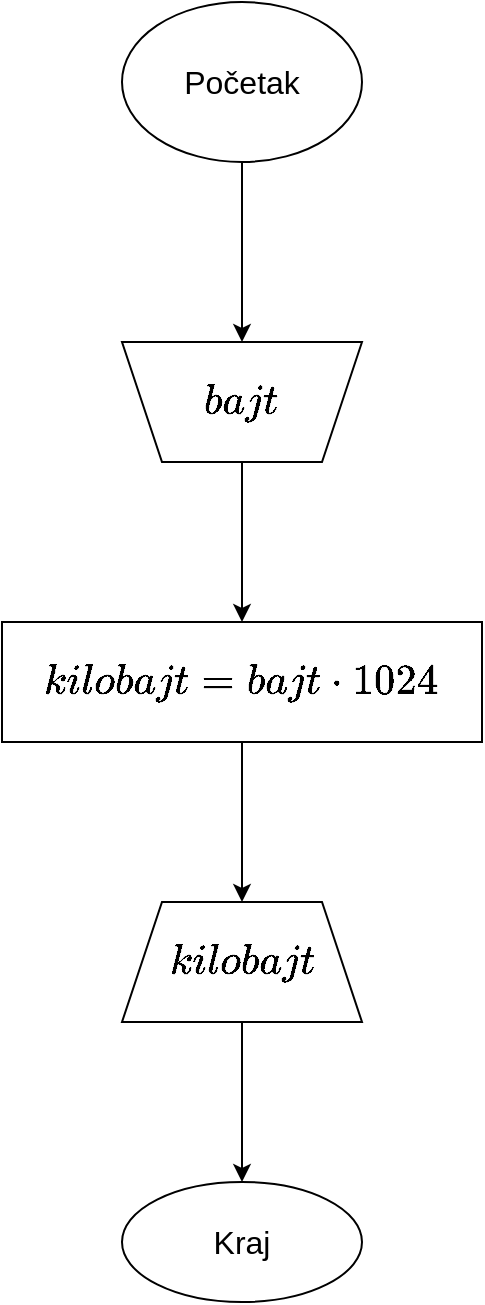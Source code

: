 <mxfile version="20.4.0" type="device"><diagram id="_iHwXUaYtwZsCwjKmLEc" name="Page-1"><mxGraphModel dx="907" dy="1104" grid="1" gridSize="10" guides="1" tooltips="1" connect="1" arrows="1" fold="1" page="1" pageScale="1" pageWidth="827" pageHeight="1169" math="1" shadow="0"><root><mxCell id="0"/><mxCell id="1" parent="0"/><mxCell id="fJSaVP7cuYiFDP0h_CSY-3" value="" style="edgeStyle=orthogonalEdgeStyle;rounded=0;orthogonalLoop=1;jettySize=auto;html=1;fontSize=16;" parent="1" source="fJSaVP7cuYiFDP0h_CSY-1" target="fJSaVP7cuYiFDP0h_CSY-2" edge="1"><mxGeometry relative="1" as="geometry"/></mxCell><mxCell id="fJSaVP7cuYiFDP0h_CSY-1" value="Početak" style="ellipse;whiteSpace=wrap;html=1;fontSize=16;" parent="1" vertex="1"><mxGeometry x="340" y="80" width="120" height="80" as="geometry"/></mxCell><mxCell id="fJSaVP7cuYiFDP0h_CSY-5" value="" style="edgeStyle=orthogonalEdgeStyle;rounded=0;orthogonalLoop=1;jettySize=auto;html=1;fontSize=18;" parent="1" source="fJSaVP7cuYiFDP0h_CSY-2" target="fJSaVP7cuYiFDP0h_CSY-4" edge="1"><mxGeometry relative="1" as="geometry"/></mxCell><mxCell id="fJSaVP7cuYiFDP0h_CSY-2" value="`bajt`" style="shape=trapezoid;perimeter=trapezoidPerimeter;whiteSpace=wrap;html=1;fixedSize=1;direction=west;fontSize=18;" parent="1" vertex="1"><mxGeometry x="340" y="250" width="120" height="60" as="geometry"/></mxCell><mxCell id="fJSaVP7cuYiFDP0h_CSY-7" value="" style="edgeStyle=orthogonalEdgeStyle;rounded=0;orthogonalLoop=1;jettySize=auto;html=1;fontSize=18;" parent="1" source="fJSaVP7cuYiFDP0h_CSY-4" target="fJSaVP7cuYiFDP0h_CSY-6" edge="1"><mxGeometry relative="1" as="geometry"/></mxCell><mxCell id="fJSaVP7cuYiFDP0h_CSY-4" value="`kilobajt = bajt * 1024`" style="whiteSpace=wrap;html=1;fontSize=18;" parent="1" vertex="1"><mxGeometry x="280" y="390" width="240" height="60" as="geometry"/></mxCell><mxCell id="fJSaVP7cuYiFDP0h_CSY-9" value="" style="edgeStyle=orthogonalEdgeStyle;rounded=0;orthogonalLoop=1;jettySize=auto;html=1;fontSize=16;" parent="1" source="fJSaVP7cuYiFDP0h_CSY-6" target="fJSaVP7cuYiFDP0h_CSY-8" edge="1"><mxGeometry relative="1" as="geometry"/></mxCell><mxCell id="fJSaVP7cuYiFDP0h_CSY-6" value="`kilobajt`" style="shape=trapezoid;perimeter=trapezoidPerimeter;whiteSpace=wrap;html=1;fixedSize=1;fontSize=18;" parent="1" vertex="1"><mxGeometry x="340" y="530" width="120" height="60" as="geometry"/></mxCell><mxCell id="fJSaVP7cuYiFDP0h_CSY-8" value="Kraj" style="ellipse;whiteSpace=wrap;html=1;fontSize=16;" parent="1" vertex="1"><mxGeometry x="340" y="670" width="120" height="60" as="geometry"/></mxCell></root></mxGraphModel></diagram></mxfile>